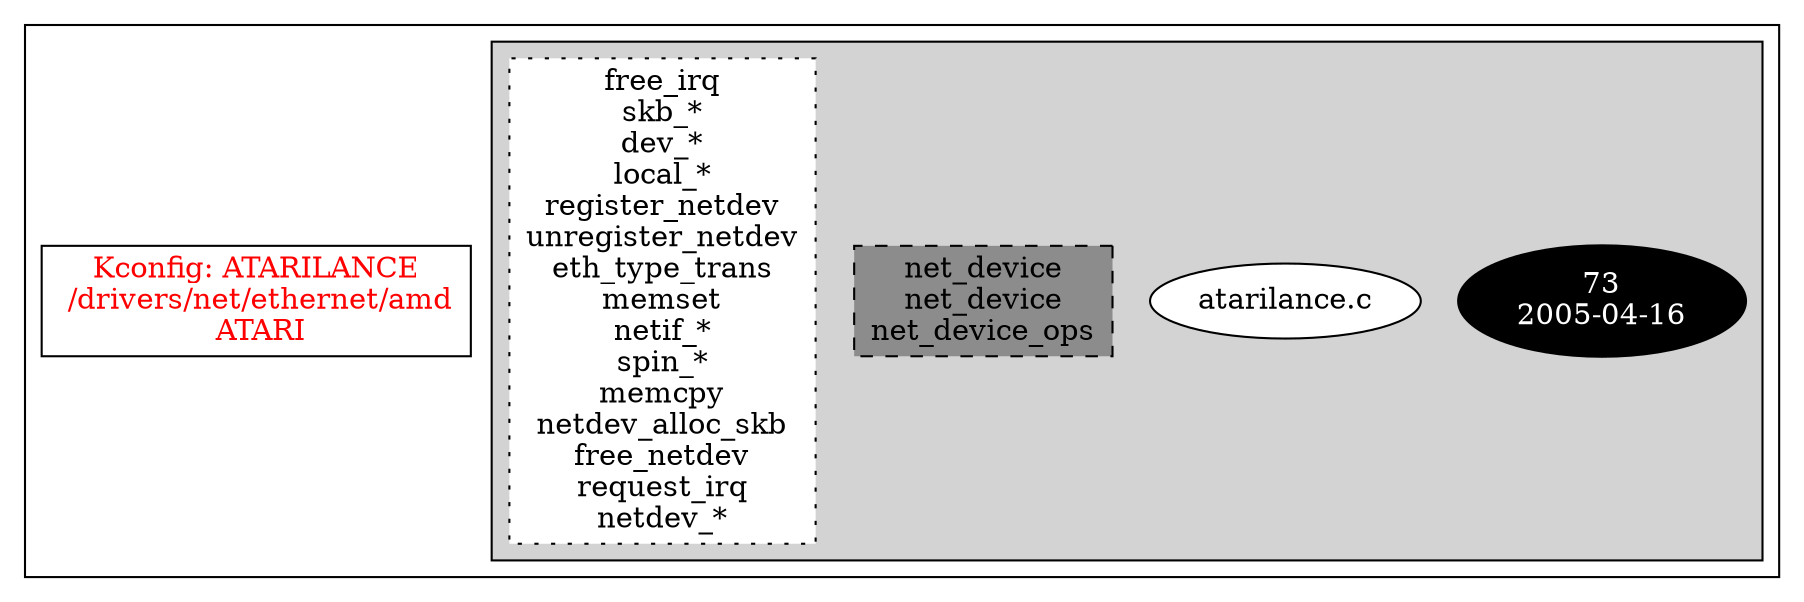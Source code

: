 digraph Driver {
	ranksep=2;
	splines=ortho;
	//Symbol: ATARILANCE
	subgraph "cluster_ATARILANCE"{
		subgraph "cluster_atarilance.c" {
			style=filled
			"commit_atarilance.c" [style=filled, fillcolor=black, fontcolor=white, label="73\n2005-04-16"];
			"atarilance.c" [style=filled, fillcolor=white, fontcolor=black, label="atarilance.c\n"];
			"structs-atarilance.c" [style="filled,dashed" shape=box, fillcolor=grey55, fontcolor=black, label="net_device\nnet_device\nnet_device_ops\n"];
			"funccall0-atarilance.c" [style="filled,dotted" shape=box, fillcolor=white, fontcolor=black, label="free_irq\nskb_*\ndev_*\nlocal_*\nregister_netdev\nunregister_netdev\neth_type_trans\nmemset\nnetif_*\nspin_*\nmemcpy\nnetdev_alloc_skb\nfree_netdev\nrequest_irq\nnetdev_*\n"];
		}
		"K:ATARILANCE" [label="Kconfig: ATARILANCE\n /drivers/net/ethernet/amd\n  ATARI ", shape=box, fontcolor=red];
	}
}

